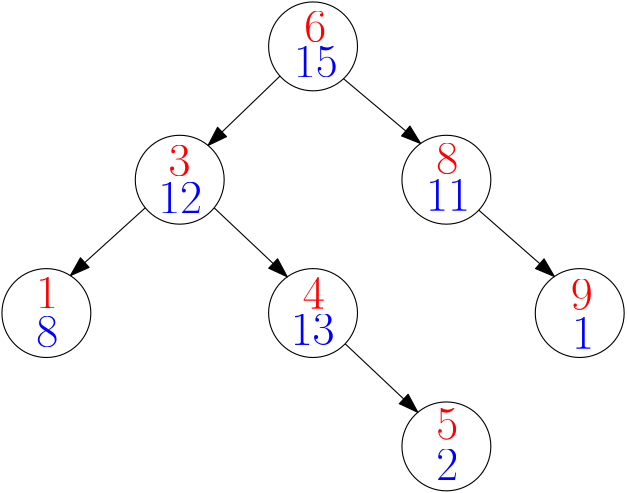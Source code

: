 <?xml version="1.0"?>
<!DOCTYPE ipe SYSTEM "ipe.dtd">
<ipe version="70107" creator="Ipe 7.1.7">
<info created="D:20150604193151" modified="D:20150604194035"/>
<ipestyle name="basic">
<symbol name="arrow/arc(spx)">
<path stroke="sym-stroke" fill="sym-stroke" pen="sym-pen">
0 0 m
-1 0.333 l
-1 -0.333 l
h
</path>
</symbol>
<symbol name="arrow/farc(spx)">
<path stroke="sym-stroke" fill="white" pen="sym-pen">
0 0 m
-1 0.333 l
-1 -0.333 l
h
</path>
</symbol>
<symbol name="arrow/ptarc(spx)">
<path stroke="sym-stroke" fill="sym-stroke" pen="sym-pen">
0 0 m
-1 0.333 l
-0.8 0 l
-1 -0.333 l
h
</path>
</symbol>
<symbol name="arrow/fptarc(spx)">
<path stroke="sym-stroke" fill="white" pen="sym-pen">
0 0 m
-1 0.333 l
-0.8 0 l
-1 -0.333 l
h
</path>
</symbol>
<symbol name="mark/circle(sx)" transformations="translations">
<path fill="sym-stroke">
0.6 0 0 0.6 0 0 e
0.4 0 0 0.4 0 0 e
</path>
</symbol>
<symbol name="mark/disk(sx)" transformations="translations">
<path fill="sym-stroke">
0.6 0 0 0.6 0 0 e
</path>
</symbol>
<symbol name="mark/fdisk(sfx)" transformations="translations">
<group>
<path fill="sym-fill">
0.5 0 0 0.5 0 0 e
</path>
<path fill="sym-stroke" fillrule="eofill">
0.6 0 0 0.6 0 0 e
0.4 0 0 0.4 0 0 e
</path>
</group>
</symbol>
<symbol name="mark/box(sx)" transformations="translations">
<path fill="sym-stroke" fillrule="eofill">
-0.6 -0.6 m
0.6 -0.6 l
0.6 0.6 l
-0.6 0.6 l
h
-0.4 -0.4 m
0.4 -0.4 l
0.4 0.4 l
-0.4 0.4 l
h
</path>
</symbol>
<symbol name="mark/square(sx)" transformations="translations">
<path fill="sym-stroke">
-0.6 -0.6 m
0.6 -0.6 l
0.6 0.6 l
-0.6 0.6 l
h
</path>
</symbol>
<symbol name="mark/fsquare(sfx)" transformations="translations">
<group>
<path fill="sym-fill">
-0.5 -0.5 m
0.5 -0.5 l
0.5 0.5 l
-0.5 0.5 l
h
</path>
<path fill="sym-stroke" fillrule="eofill">
-0.6 -0.6 m
0.6 -0.6 l
0.6 0.6 l
-0.6 0.6 l
h
-0.4 -0.4 m
0.4 -0.4 l
0.4 0.4 l
-0.4 0.4 l
h
</path>
</group>
</symbol>
<symbol name="mark/cross(sx)" transformations="translations">
<group>
<path fill="sym-stroke">
-0.43 -0.57 m
0.57 0.43 l
0.43 0.57 l
-0.57 -0.43 l
h
</path>
<path fill="sym-stroke">
-0.43 0.57 m
0.57 -0.43 l
0.43 -0.57 l
-0.57 0.43 l
h
</path>
</group>
</symbol>
<symbol name="arrow/fnormal(spx)">
<path stroke="sym-stroke" fill="white" pen="sym-pen">
0 0 m
-1 0.333 l
-1 -0.333 l
h
</path>
</symbol>
<symbol name="arrow/pointed(spx)">
<path stroke="sym-stroke" fill="sym-stroke" pen="sym-pen">
0 0 m
-1 0.333 l
-0.8 0 l
-1 -0.333 l
h
</path>
</symbol>
<symbol name="arrow/fpointed(spx)">
<path stroke="sym-stroke" fill="white" pen="sym-pen">
0 0 m
-1 0.333 l
-0.8 0 l
-1 -0.333 l
h
</path>
</symbol>
<symbol name="arrow/linear(spx)">
<path stroke="sym-stroke" pen="sym-pen">
-1 0.333 m
0 0 l
-1 -0.333 l
</path>
</symbol>
<symbol name="arrow/fdouble(spx)">
<path stroke="sym-stroke" fill="white" pen="sym-pen">
0 0 m
-1 0.333 l
-1 -0.333 l
h
-1 0 m
-2 0.333 l
-2 -0.333 l
h
</path>
</symbol>
<symbol name="arrow/double(spx)">
<path stroke="sym-stroke" fill="sym-stroke" pen="sym-pen">
0 0 m
-1 0.333 l
-1 -0.333 l
h
-1 0 m
-2 0.333 l
-2 -0.333 l
h
</path>
</symbol>
<pen name="heavier" value="0.8"/>
<pen name="fat" value="1.2"/>
<pen name="ultrafat" value="2"/>
<symbolsize name="large" value="5"/>
<symbolsize name="small" value="2"/>
<symbolsize name="tiny" value="1.1"/>
<arrowsize name="large" value="10"/>
<arrowsize name="small" value="5"/>
<arrowsize name="tiny" value="3"/>
<color name="red" value="1 0 0"/>
<color name="green" value="0 1 0"/>
<color name="blue" value="0 0 1"/>
<color name="yellow" value="1 1 0"/>
<color name="orange" value="1 0.647 0"/>
<color name="purple" value="0.627 0.125 0.941"/>
<color name="gray" value="0.745"/>
<color name="gold" value="1 0.843 0"/>
<color name="brown" value="0.647 0.165 0.165"/>
<color name="navy" value="0 0 0.502"/>
<color name="pink" value="1 0.753 0.796"/>
<color name="seagreen" value="0.18 0.545 0.341"/>
<color name="turquoise" value="0.251 0.878 0.816"/>
<color name="violet" value="0.933 0.51 0.933"/>
<color name="darkblue" value="0 0 0.545"/>
<color name="darkcyan" value="0 0.545 0.545"/>
<color name="darkgray" value="0.663"/>
<color name="darkgreen" value="0 0.392 0"/>
<color name="darkmagenta" value="0.545 0 0.545"/>
<color name="darkorange" value="1 0.549 0"/>
<color name="darkred" value="0.545 0 0"/>
<color name="lightblue" value="0.678 0.847 0.902"/>
<color name="lightcyan" value="0.878 1 1"/>
<color name="lightgray" value="0.827"/>
<color name="lightgreen" value="0.565 0.933 0.565"/>
<color name="lightyellow" value="1 1 0.878"/>
<dashstyle name="dashed" value="[4] 0"/>
<dashstyle name="dotted" value="[1 3] 0"/>
<dashstyle name="dash dotted" value="[4 2 1 2] 0"/>
<dashstyle name="dash dot dotted" value="[4 2 1 2 1 2] 0"/>
<textsize name="large" value="\large"/>
<textsize name="small" value="\small"/>
<textsize name="tiny" value="\tiny"/>
<textsize name="Large" value="\Large"/>
<textsize name="LARGE" value="\LARGE"/>
<textsize name="huge" value="\huge"/>
<textsize name="Huge" value="\Huge"/>
<textsize name="footnote" value="\footnotesize"/>
<textstyle name="center" begin="\begin{center}" end="\end{center}"/>
<textstyle name="itemize" begin="\begin{itemize}" end="\end{itemize}"/>
<textstyle name="item" begin="\begin{itemize}\item{}" end="\end{itemize}"/>
<gridsize name="4 pts" value="4"/>
<gridsize name="8 pts (~3 mm)" value="8"/>
<gridsize name="16 pts (~6 mm)" value="16"/>
<gridsize name="32 pts (~12 mm)" value="32"/>
<gridsize name="10 pts (~3.5 mm)" value="10"/>
<gridsize name="20 pts (~7 mm)" value="20"/>
<gridsize name="14 pts (~5 mm)" value="14"/>
<gridsize name="28 pts (~10 mm)" value="28"/>
<gridsize name="56 pts (~20 mm)" value="56"/>
<anglesize name="90 deg" value="90"/>
<anglesize name="60 deg" value="60"/>
<anglesize name="45 deg" value="45"/>
<anglesize name="30 deg" value="30"/>
<anglesize name="22.5 deg" value="22.5"/>
<tiling name="falling" angle="-60" step="4" width="1"/>
<tiling name="rising" angle="30" step="4" width="1"/>
</ipestyle>
<page>
<layer name="alpha"/>
<view layers="alpha" active="alpha"/>
<path layer="alpha" stroke="black">
16 0 0 16 256 768 e
</path>
<path stroke="black">
16 0 0 16 208 720 e
</path>
<path stroke="black">
16 0 0 16 304 720 e
</path>
<path stroke="black">
16 0 0 16 160 672 e
</path>
<path stroke="black">
16 0 0 16 256 672 e
</path>
<path stroke="black" fill="white">
16 0 0 16 352 672 e
</path>
<path stroke="black" arrow="normal/normal">
244.094 757.311 m
218.194 732.332 l
</path>
<path stroke="black" arrow="normal/normal">
266.966 756.349 m
294.726 733.038 l
</path>
<path stroke="black" arrow="normal/normal">
315.657 709.041 m
342.882 685.147 l
</path>
<path stroke="black" arrow="normal/normal">
220.389 709.876 m
246.724 685.037 l
</path>
<path stroke="black" arrow="normal/normal">
195.593 709.897 m
168.635 685.47 l
</path>
<text matrix="1 0 0 1 -1.23069 -3.69206" transformations="translations" pos="254.016 773.211" stroke="red" type="label" width="7.895" height="11.097" depth="0" valign="baseline" size="LARGE">6</text>
<text matrix="1 0 0 1 47.8706 -52.9195" transformations="translations" pos="204.378 726.445" stroke="red" type="label" width="7.895" height="11.097" depth="0" valign="baseline" size="LARGE">4</text>
<text matrix="1 0 0 1 -4.10229 -7.79435" transformations="translations" pos="304.474 729.727" stroke="red" type="label" width="7.895" height="11.097" depth="0" valign="baseline" size="LARGE">8</text>
<text matrix="1 0 0 1 46.7346 42.3167" transformations="translations" pos="157.202 678.858" stroke="red" type="label" width="7.895" height="11.097" depth="0" valign="baseline" size="LARGE">3</text>
<text matrix="1 0 0 1 44.6834 -51.6573" transformations="translations" pos="255.657 678.038" stroke="red" type="label" width="7.895" height="11.097" depth="0" valign="baseline" size="LARGE">5</text>
<text matrix="1 0 0 1 -1.23069 -6.97389" transformations="translations" pos="350.009 680.089" stroke="red" type="label" width="7.895" height="11.097" depth="0" valign="baseline" size="LARGE">9</text>
<text matrix="1 0 0 1 44.5887 42.4114" transformations="translations" pos="111.666 631.272" stroke="red" type="label" width="7.895" height="11.097" depth="0" valign="baseline" size="LARGE">1</text>
<text matrix="1 0 0 1 -2.05115 -2.8716" transformations="translations" pos="251.144 759.673" stroke="blue" type="label" width="15.791" height="11.097" depth="0" valign="baseline" size="LARGE">15</text>
<text matrix="1 0 0 1 44.7781 -50.7422" transformations="translations" pos="203.147 711.266" stroke="blue" type="label" width="15.791" height="11.097" depth="0" valign="baseline" size="LARGE">13</text>
<text matrix="1 0 0 1 -4.10229 -7.38412" transformations="translations" pos="300.782 716.189" stroke="blue" type="label" width="15.791" height="11.097" depth="0" valign="baseline" size="LARGE">11</text>
<text matrix="1 0 0 1 -0.820458 -4.10229" transformations="translations" pos="350.009 663.27" stroke="blue" type="label" width="7.895" height="11.097" depth="0" valign="baseline" size="LARGE">1</text>
<text matrix="1 0 0 1 45.9141 -50.1111" transformations="translations" pos="254.426 662.039" stroke="blue" type="label" width="7.895" height="11.097" depth="0" valign="baseline" size="LARGE">2</text>
<text matrix="1 0 0 1 45.0936 43.3581" transformations="translations" pos="155.151 664.5" stroke="blue" type="label" width="15.791" height="11.097" depth="0" valign="baseline" size="LARGE">12</text>
<text matrix="1 0 0 1 48.3755 44.7781" transformations="translations" pos="107.974 614.862" stroke="blue" type="label" width="7.895" height="11.097" depth="0" valign="baseline" size="LARGE">8</text>
<path stroke="black">
16 0 0 16 304 624 e
</path>
<path stroke="black" arrow="normal/normal">
267.553 660.931 m
293.721 636.262 l
</path>
</page>
</ipe>
